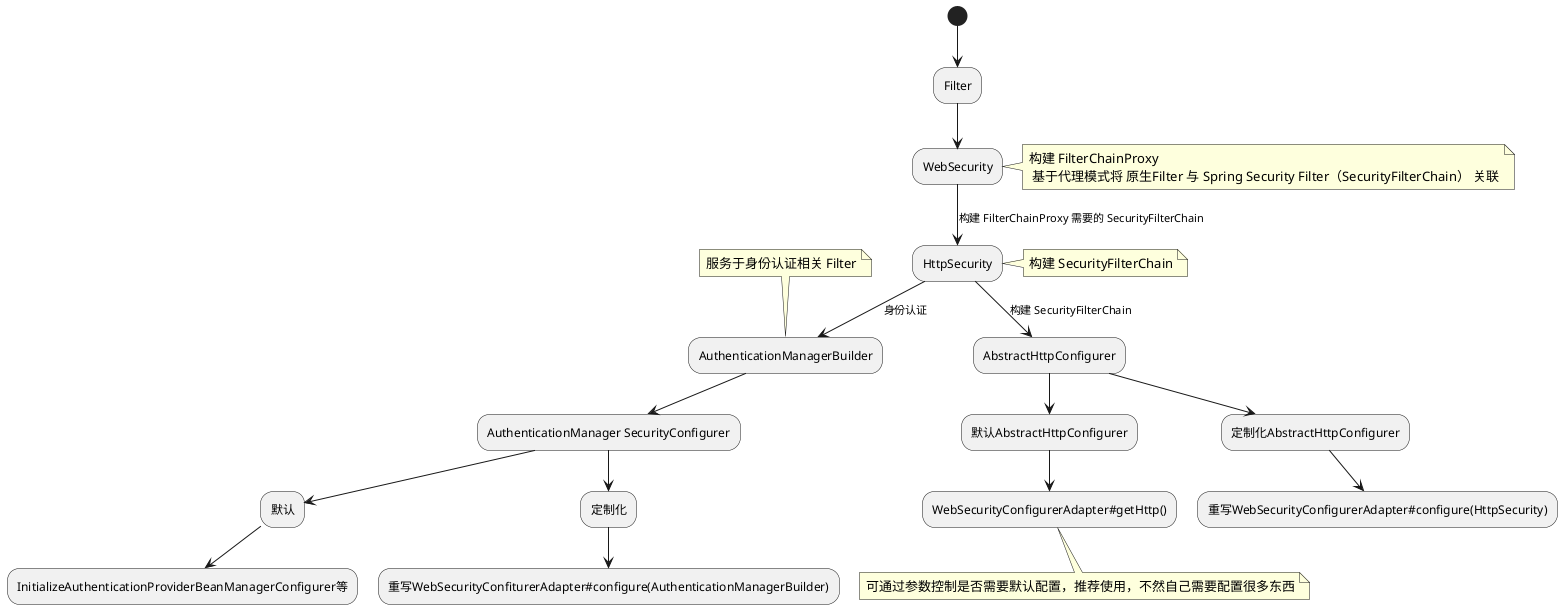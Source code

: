@startuml
(*) --> Filter 
Filter --> WebSecurity
note right: 构建 FilterChainProxy \n 基于代理模式将 原生Filter 与 Spring Security Filter（SecurityFilterChain） 关联
WebSecurity -->[构建 FilterChainProxy 需要的 SecurityFilterChain ] HttpSecurity
note right: 构建 SecurityFilterChain
HttpSecurity -->[身份认证] AuthenticationManagerBuilder
note top: 服务于身份认证相关 Filter
AuthenticationManagerBuilder --> "AuthenticationManager SecurityConfigurer"
"AuthenticationManager SecurityConfigurer" --> 默认
默认 --> InitializeAuthenticationProviderBeanManagerConfigurer等
"AuthenticationManager SecurityConfigurer" --> 定制化
定制化 --> "重写WebSecurityConfiturerAdapter#configure(AuthenticationManagerBuilder)"


HttpSecurity -->[构建 SecurityFilterChain] AbstractHttpConfigurer
AbstractHttpConfigurer --> 默认AbstractHttpConfigurer
默认AbstractHttpConfigurer --> WebSecurityConfigurerAdapter#getHttp()
note bottom: 可通过参数控制是否需要默认配置，推荐使用，不然自己需要配置很多东西
AbstractHttpConfigurer --> 定制化AbstractHttpConfigurer
定制化AbstractHttpConfigurer --> "重写WebSecurityConfigurerAdapter#configure(HttpSecurity)"
@enduml